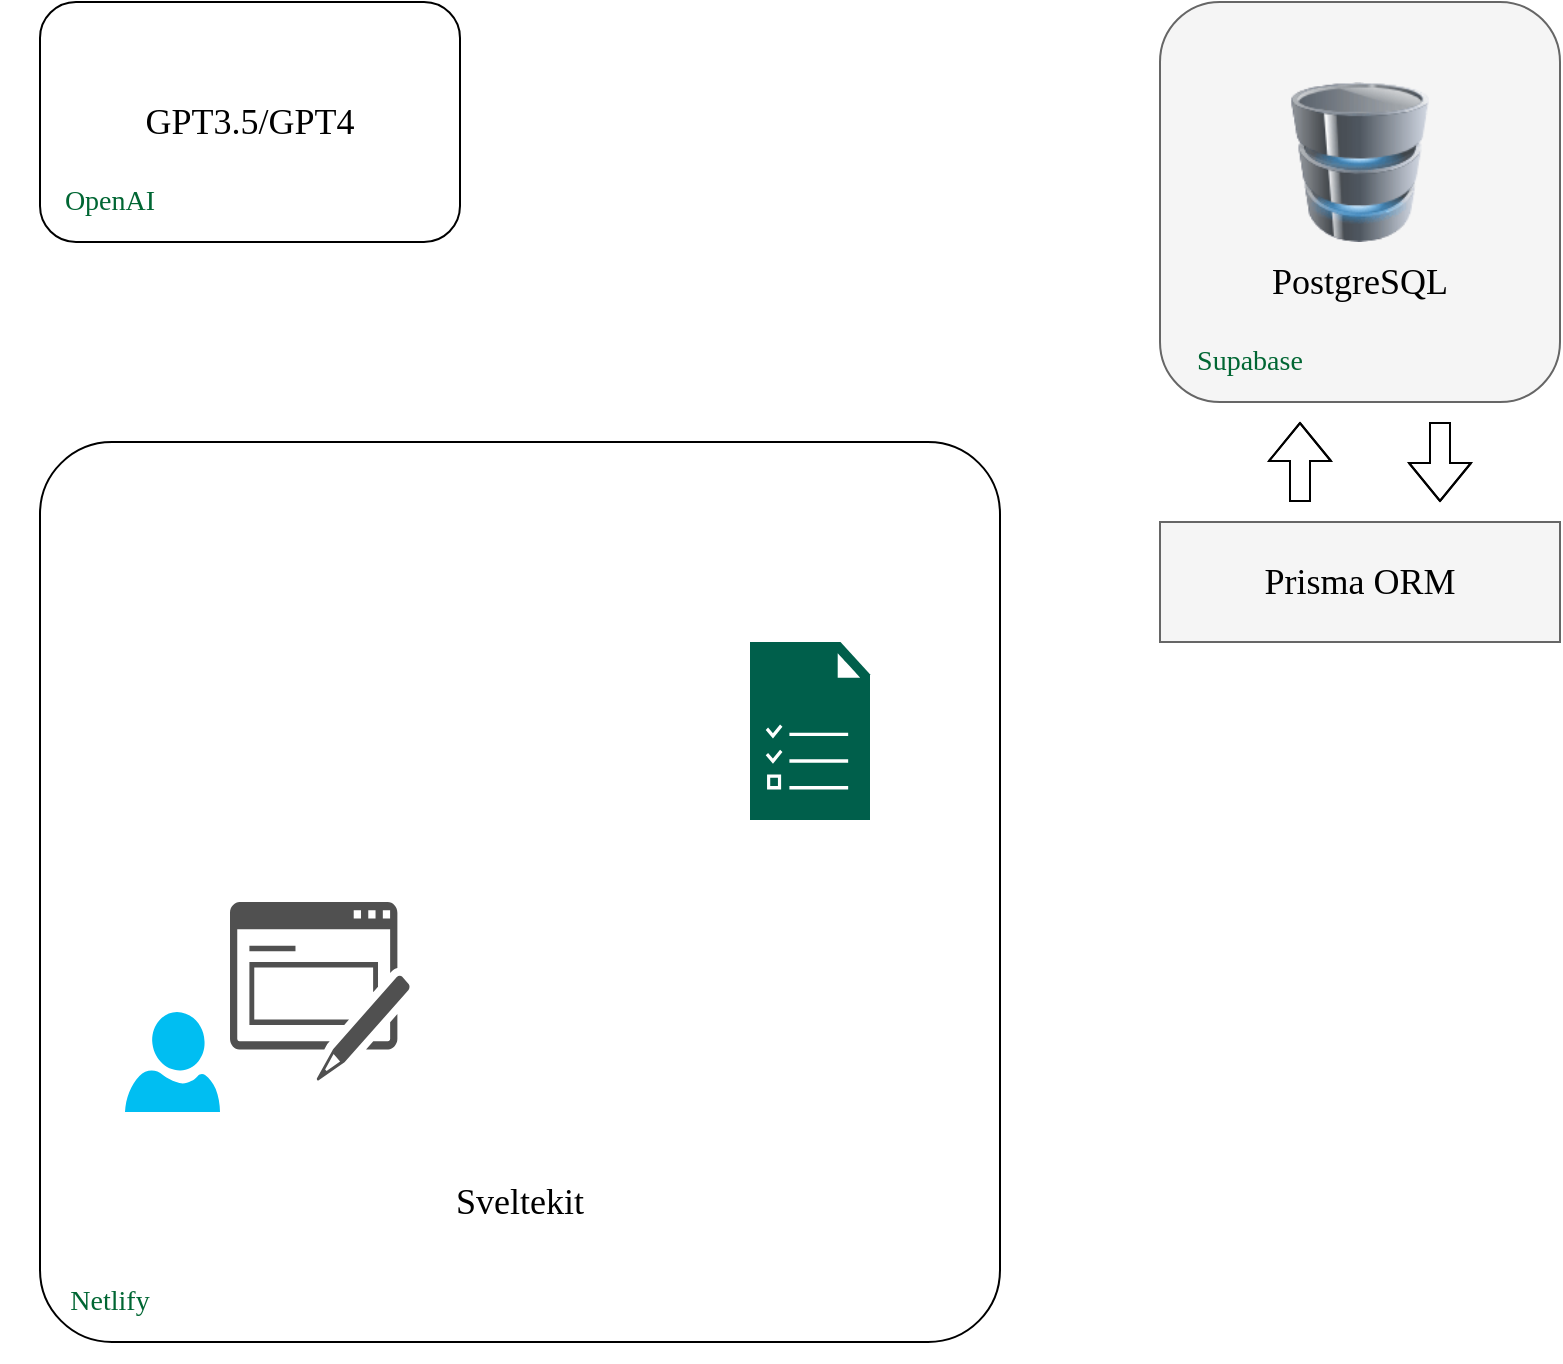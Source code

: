 <mxfile version="24.2.8" type="github">
  <diagram name="Page-1" id="zk2GNx5HkSGxQTkh9nYt">
    <mxGraphModel dx="1366" dy="703" grid="1" gridSize="10" guides="1" tooltips="1" connect="1" arrows="1" fold="1" page="1" pageScale="1" pageWidth="850" pageHeight="1100" math="0" shadow="0">
      <root>
        <mxCell id="0" />
        <mxCell id="1" parent="0" />
        <mxCell id="hkkwUsSCGh0jf6OyiiRT-3" value="" style="rounded=1;whiteSpace=wrap;html=1;fillStyle=solid;fillColor=#f5f5f5;fontColor=#333333;strokeColor=#666666;" parent="1" vertex="1">
          <mxGeometry x="600" y="20" width="200" height="200" as="geometry" />
        </mxCell>
        <mxCell id="hkkwUsSCGh0jf6OyiiRT-1" value="" style="image;html=1;image=img/lib/clip_art/computers/Database_128x128.png" parent="1" vertex="1">
          <mxGeometry x="660" y="60" width="80" height="80" as="geometry" />
        </mxCell>
        <mxCell id="hkkwUsSCGh0jf6OyiiRT-2" value="PostgreSQL" style="text;strokeColor=none;align=center;fillColor=none;html=1;verticalAlign=middle;whiteSpace=wrap;rounded=0;fontFamily=Tahoma;fontSize=18;" parent="1" vertex="1">
          <mxGeometry x="645" y="130" width="110" height="60" as="geometry" />
        </mxCell>
        <mxCell id="hkkwUsSCGh0jf6OyiiRT-5" value="Supabase" style="text;strokeColor=none;align=center;fillColor=none;html=1;verticalAlign=middle;whiteSpace=wrap;rounded=0;fontFamily=Tahoma;fontSize=14;fontColor=#006633;" parent="1" vertex="1">
          <mxGeometry x="590" y="170" width="110" height="60" as="geometry" />
        </mxCell>
        <mxCell id="lj0Zras-VuIFO447LdOi-1" value="" style="rounded=0;whiteSpace=wrap;html=1;fillColor=#f5f5f5;fontColor=#333333;strokeColor=#666666;" vertex="1" parent="1">
          <mxGeometry x="600" y="280" width="200" height="60" as="geometry" />
        </mxCell>
        <mxCell id="lj0Zras-VuIFO447LdOi-2" value="Prisma ORM" style="text;strokeColor=none;align=center;fillColor=none;html=1;verticalAlign=middle;whiteSpace=wrap;rounded=0;fontFamily=Tahoma;fontSize=18;" vertex="1" parent="1">
          <mxGeometry x="645" y="280" width="110" height="60" as="geometry" />
        </mxCell>
        <mxCell id="lj0Zras-VuIFO447LdOi-3" value="" style="shape=flexArrow;endArrow=classic;html=1;rounded=0;" edge="1" parent="1">
          <mxGeometry width="50" height="50" relative="1" as="geometry">
            <mxPoint x="670" y="270" as="sourcePoint" />
            <mxPoint x="670" y="230" as="targetPoint" />
            <Array as="points">
              <mxPoint x="670" y="250" />
            </Array>
          </mxGeometry>
        </mxCell>
        <mxCell id="lj0Zras-VuIFO447LdOi-4" value="" style="shape=flexArrow;endArrow=classic;html=1;rounded=0;" edge="1" parent="1">
          <mxGeometry width="50" height="50" relative="1" as="geometry">
            <mxPoint x="740" y="230" as="sourcePoint" />
            <mxPoint x="740" y="270" as="targetPoint" />
            <Array as="points">
              <mxPoint x="740" y="250" />
            </Array>
          </mxGeometry>
        </mxCell>
        <mxCell id="lj0Zras-VuIFO447LdOi-5" value="" style="rounded=1;whiteSpace=wrap;html=1;arcSize=8;" vertex="1" parent="1">
          <mxGeometry x="40" y="240" width="480" height="450" as="geometry" />
        </mxCell>
        <mxCell id="lj0Zras-VuIFO447LdOi-6" value="Netlify" style="text;strokeColor=none;align=center;fillColor=none;html=1;verticalAlign=middle;whiteSpace=wrap;rounded=0;fontFamily=Tahoma;fontSize=14;fontColor=#006633;" vertex="1" parent="1">
          <mxGeometry x="20" y="640" width="110" height="60" as="geometry" />
        </mxCell>
        <mxCell id="lj0Zras-VuIFO447LdOi-7" value="" style="rounded=1;whiteSpace=wrap;html=1;" vertex="1" parent="1">
          <mxGeometry x="40" y="20" width="210" height="120" as="geometry" />
        </mxCell>
        <mxCell id="lj0Zras-VuIFO447LdOi-8" value="OpenAI" style="text;strokeColor=none;align=center;fillColor=none;html=1;verticalAlign=middle;whiteSpace=wrap;rounded=0;fontFamily=Tahoma;fontSize=14;fontColor=#006633;" vertex="1" parent="1">
          <mxGeometry x="20" y="90" width="110" height="60" as="geometry" />
        </mxCell>
        <mxCell id="lj0Zras-VuIFO447LdOi-9" value="GPT3.5/GPT4" style="text;strokeColor=none;align=center;fillColor=none;html=1;verticalAlign=middle;whiteSpace=wrap;rounded=0;fontFamily=Tahoma;fontSize=18;" vertex="1" parent="1">
          <mxGeometry x="90" y="50" width="110" height="60" as="geometry" />
        </mxCell>
        <mxCell id="lj0Zras-VuIFO447LdOi-33" value="" style="sketch=0;pointerEvents=1;shadow=0;dashed=0;html=1;strokeColor=none;fillColor=#505050;labelPosition=center;verticalLabelPosition=bottom;verticalAlign=top;outlineConnect=0;align=center;shape=mxgraph.office.concepts.form;" vertex="1" parent="1">
          <mxGeometry x="135" y="470" width="90" height="89.5" as="geometry" />
        </mxCell>
        <mxCell id="lj0Zras-VuIFO447LdOi-34" value="" style="verticalLabelPosition=bottom;html=1;verticalAlign=top;align=center;strokeColor=none;fillColor=#00BEF2;shape=mxgraph.azure.user;" vertex="1" parent="1">
          <mxGeometry x="82.5" y="525" width="47.5" height="50" as="geometry" />
        </mxCell>
        <mxCell id="lj0Zras-VuIFO447LdOi-35" value="Sveltekit" style="text;strokeColor=none;align=center;fillColor=none;html=1;verticalAlign=middle;whiteSpace=wrap;rounded=0;fontFamily=Tahoma;fontSize=18;" vertex="1" parent="1">
          <mxGeometry x="225" y="590" width="110" height="60" as="geometry" />
        </mxCell>
        <mxCell id="lj0Zras-VuIFO447LdOi-36" value="" style="sketch=0;pointerEvents=1;shadow=0;dashed=0;html=1;strokeColor=none;fillColor=#005F4B;labelPosition=center;verticalLabelPosition=bottom;verticalAlign=top;align=center;outlineConnect=0;shape=mxgraph.veeam2.task_list;" vertex="1" parent="1">
          <mxGeometry x="395" y="340" width="60" height="89" as="geometry" />
        </mxCell>
      </root>
    </mxGraphModel>
  </diagram>
</mxfile>
